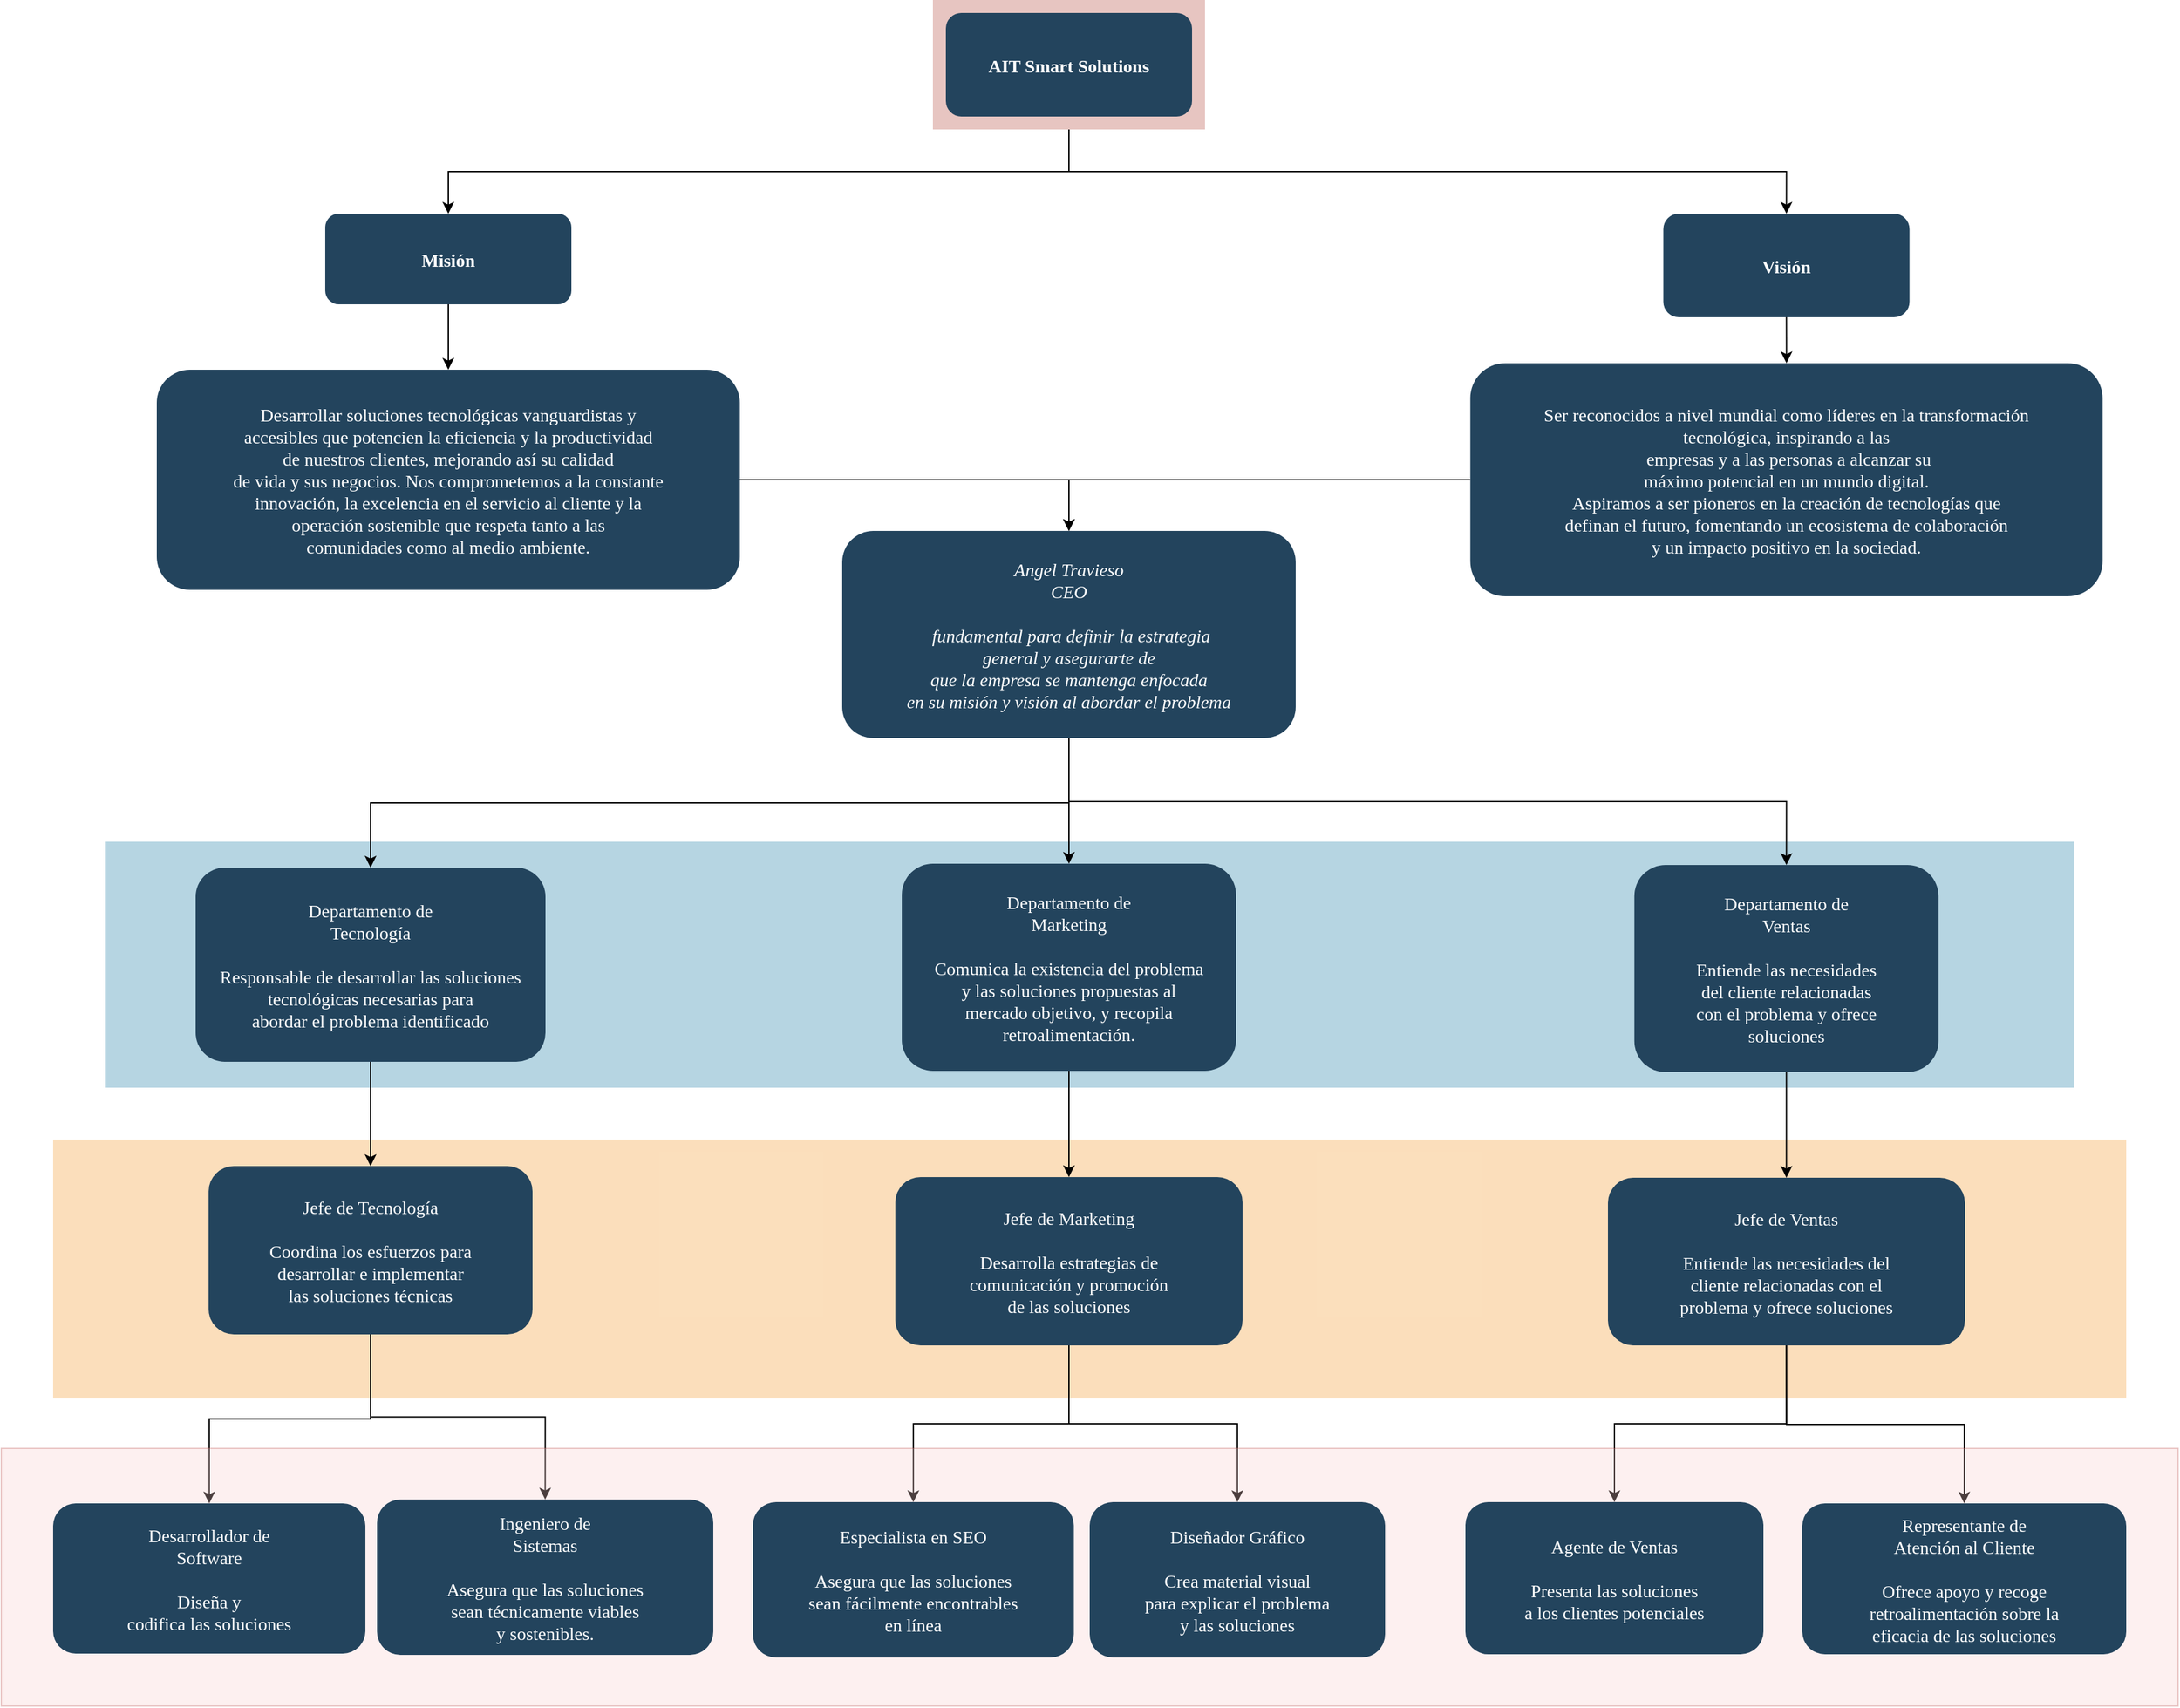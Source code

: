 <mxfile version="23.1.6" type="github">
  <diagram name="Page-1" id="2c0d36ab-eaac-3732-788b-9136903baeff">
    <mxGraphModel dx="4068.5" dy="2483.5" grid="1" gridSize="10" guides="1" tooltips="1" connect="1" arrows="1" fold="1" page="1" pageScale="1.5" pageWidth="1169" pageHeight="827" background="none" math="0" shadow="0">
      <root>
        <mxCell id="0" />
        <mxCell id="1" parent="0" />
        <mxCell id="zfufajYFIppckwWiI43T-167" style="edgeStyle=orthogonalEdgeStyle;rounded=0;orthogonalLoop=1;jettySize=auto;html=1;exitX=0.5;exitY=1;exitDx=0;exitDy=0;" edge="1" parent="1" source="123" target="zfufajYFIppckwWiI43T-127">
          <mxGeometry relative="1" as="geometry" />
        </mxCell>
        <mxCell id="zfufajYFIppckwWiI43T-190" style="edgeStyle=orthogonalEdgeStyle;rounded=0;orthogonalLoop=1;jettySize=auto;html=1;exitX=0.5;exitY=1;exitDx=0;exitDy=0;entryX=0.5;entryY=0;entryDx=0;entryDy=0;" edge="1" parent="1" source="123" target="zfufajYFIppckwWiI43T-128">
          <mxGeometry relative="1" as="geometry" />
        </mxCell>
        <mxCell id="123" value="" style="fillColor=#AE4132;strokeColor=none;opacity=30;" parent="1" vertex="1">
          <mxGeometry x="559" y="-280" width="210" height="100.0" as="geometry" />
        </mxCell>
        <mxCell id="122" value="" style="fillColor=#10739E;strokeColor=none;opacity=30;" parent="1" vertex="1">
          <mxGeometry x="-80" y="370" width="1520" height="190" as="geometry" />
        </mxCell>
        <mxCell id="117" value="" style="fillColor=#F2931E;strokeColor=none;opacity=30;" parent="1" vertex="1">
          <mxGeometry x="-120" y="600" width="1600" height="200" as="geometry" />
        </mxCell>
        <mxCell id="2" value="AIT Smart Solutions" style="rounded=1;fillColor=#23445D;gradientColor=none;strokeColor=none;fontColor=#FFFFFF;fontStyle=1;fontFamily=Tahoma;fontSize=14" parent="1" vertex="1">
          <mxGeometry x="569" y="-270" width="190" height="80" as="geometry" />
        </mxCell>
        <mxCell id="zfufajYFIppckwWiI43T-147" style="edgeStyle=orthogonalEdgeStyle;rounded=0;orthogonalLoop=1;jettySize=auto;html=1;exitX=0.5;exitY=1;exitDx=0;exitDy=0;entryX=0.5;entryY=0;entryDx=0;entryDy=0;" edge="1" parent="1" source="10" target="zfufajYFIppckwWiI43T-142">
          <mxGeometry relative="1" as="geometry" />
        </mxCell>
        <mxCell id="10" value="Departamento de&#xa;Ventas&#xa;&#xa;Entiende las necesidades&#xa;del cliente relacionadas&#xa;con el problema y ofrece &#xa;soluciones" style="rounded=1;fillColor=#23445D;gradientColor=none;strokeColor=none;fontColor=#FFFFFF;fontStyle=0;fontFamily=Tahoma;fontSize=14" parent="1" vertex="1">
          <mxGeometry x="1100.38" y="388" width="234.75" height="160" as="geometry" />
        </mxCell>
        <mxCell id="zfufajYFIppckwWiI43T-146" style="edgeStyle=orthogonalEdgeStyle;rounded=0;orthogonalLoop=1;jettySize=auto;html=1;exitX=0.5;exitY=1;exitDx=0;exitDy=0;entryX=0.5;entryY=0;entryDx=0;entryDy=0;" edge="1" parent="1" source="12" target="zfufajYFIppckwWiI43T-141">
          <mxGeometry relative="1" as="geometry" />
        </mxCell>
        <mxCell id="12" value="Departamento de&#xa;Marketing&#xa;&#xa;Comunica la existencia del problema &#xa;y las soluciones propuestas al &#xa;mercado objetivo, y recopila &#xa;retroalimentación." style="rounded=1;fillColor=#23445D;gradientColor=none;strokeColor=none;fontColor=#FFFFFF;fontStyle=0;fontFamily=Tahoma;fontSize=14" parent="1" vertex="1">
          <mxGeometry x="535" y="387" width="258" height="160" as="geometry" />
        </mxCell>
        <mxCell id="zfufajYFIppckwWiI43T-145" style="edgeStyle=orthogonalEdgeStyle;rounded=0;orthogonalLoop=1;jettySize=auto;html=1;exitX=0.5;exitY=1;exitDx=0;exitDy=0;" edge="1" parent="1" source="13" target="zfufajYFIppckwWiI43T-140">
          <mxGeometry relative="1" as="geometry" />
        </mxCell>
        <mxCell id="13" value="Departamento de &#xa;Tecnología&#xa;&#xa;Responsable de desarrollar las soluciones &#xa;tecnológicas necesarias para &#xa;abordar el problema identificado" style="rounded=1;fillColor=#23445D;gradientColor=none;strokeColor=none;fontColor=#FFFFFF;fontStyle=0;fontFamily=Tahoma;fontSize=14" parent="1" vertex="1">
          <mxGeometry x="-10" y="390" width="270" height="150" as="geometry" />
        </mxCell>
        <mxCell id="zfufajYFIppckwWiI43T-182" style="edgeStyle=orthogonalEdgeStyle;rounded=0;orthogonalLoop=1;jettySize=auto;html=1;exitX=0.5;exitY=1;exitDx=0;exitDy=0;entryX=0.5;entryY=0;entryDx=0;entryDy=0;" edge="1" parent="1" source="zfufajYFIppckwWiI43T-127" target="zfufajYFIppckwWiI43T-181">
          <mxGeometry relative="1" as="geometry" />
        </mxCell>
        <mxCell id="zfufajYFIppckwWiI43T-127" value="Misión" style="rounded=1;fillColor=#23445D;gradientColor=none;strokeColor=none;fontColor=#FFFFFF;fontStyle=1;fontFamily=Tahoma;fontSize=14" vertex="1" parent="1">
          <mxGeometry x="90" y="-115" width="190" height="70" as="geometry" />
        </mxCell>
        <mxCell id="zfufajYFIppckwWiI43T-191" style="edgeStyle=orthogonalEdgeStyle;rounded=0;orthogonalLoop=1;jettySize=auto;html=1;exitX=0.5;exitY=1;exitDx=0;exitDy=0;" edge="1" parent="1" source="zfufajYFIppckwWiI43T-128" target="zfufajYFIppckwWiI43T-183">
          <mxGeometry relative="1" as="geometry" />
        </mxCell>
        <mxCell id="zfufajYFIppckwWiI43T-128" value="Visión" style="rounded=1;fillColor=#23445D;gradientColor=none;strokeColor=none;fontColor=#FFFFFF;fontStyle=1;fontFamily=Tahoma;fontSize=14" vertex="1" parent="1">
          <mxGeometry x="1122.75" y="-115" width="190" height="80" as="geometry" />
        </mxCell>
        <mxCell id="zfufajYFIppckwWiI43T-136" style="edgeStyle=orthogonalEdgeStyle;rounded=0;orthogonalLoop=1;jettySize=auto;html=1;exitX=0.5;exitY=1;exitDx=0;exitDy=0;" edge="1" parent="1" source="zfufajYFIppckwWiI43T-132" target="12">
          <mxGeometry relative="1" as="geometry" />
        </mxCell>
        <mxCell id="zfufajYFIppckwWiI43T-176" style="edgeStyle=orthogonalEdgeStyle;rounded=0;orthogonalLoop=1;jettySize=auto;html=1;exitX=0.5;exitY=1;exitDx=0;exitDy=0;entryX=0.5;entryY=0;entryDx=0;entryDy=0;" edge="1" parent="1" source="zfufajYFIppckwWiI43T-132" target="13">
          <mxGeometry relative="1" as="geometry" />
        </mxCell>
        <mxCell id="zfufajYFIppckwWiI43T-177" style="edgeStyle=orthogonalEdgeStyle;rounded=0;orthogonalLoop=1;jettySize=auto;html=1;exitX=0.5;exitY=1;exitDx=0;exitDy=0;entryX=0.5;entryY=0;entryDx=0;entryDy=0;" edge="1" parent="1" source="zfufajYFIppckwWiI43T-132" target="10">
          <mxGeometry relative="1" as="geometry" />
        </mxCell>
        <mxCell id="zfufajYFIppckwWiI43T-132" value="Angel Travieso&#xa;CEO&#xa;&#xa; fundamental para definir la estrategia &#xa;general y asegurarte de &#xa;que la empresa se mantenga enfocada &#xa;en su misión y visión al abordar el problema" style="rounded=1;fillColor=#23445D;gradientColor=none;strokeColor=none;fontColor=#FFFFFF;fontStyle=2;fontFamily=Tahoma;fontSize=14" vertex="1" parent="1">
          <mxGeometry x="489" y="130" width="350" height="160" as="geometry" />
        </mxCell>
        <mxCell id="zfufajYFIppckwWiI43T-161" style="edgeStyle=orthogonalEdgeStyle;rounded=0;orthogonalLoop=1;jettySize=auto;html=1;exitX=0.5;exitY=1;exitDx=0;exitDy=0;" edge="1" parent="1" source="zfufajYFIppckwWiI43T-140" target="zfufajYFIppckwWiI43T-149">
          <mxGeometry relative="1" as="geometry" />
        </mxCell>
        <mxCell id="zfufajYFIppckwWiI43T-162" style="edgeStyle=orthogonalEdgeStyle;rounded=0;orthogonalLoop=1;jettySize=auto;html=1;exitX=0.5;exitY=1;exitDx=0;exitDy=0;entryX=0.5;entryY=0;entryDx=0;entryDy=0;" edge="1" parent="1" source="zfufajYFIppckwWiI43T-140" target="zfufajYFIppckwWiI43T-148">
          <mxGeometry relative="1" as="geometry" />
        </mxCell>
        <mxCell id="zfufajYFIppckwWiI43T-140" value="Jefe de Tecnología&#xa;&#xa;Coordina los esfuerzos para&#xa;desarrollar e implementar &#xa;las soluciones técnicas" style="rounded=1;fillColor=#23445D;gradientColor=none;strokeColor=none;fontColor=#FFFFFF;fontStyle=0;fontFamily=Tahoma;fontSize=14" vertex="1" parent="1">
          <mxGeometry y="620.5" width="250" height="130" as="geometry" />
        </mxCell>
        <mxCell id="zfufajYFIppckwWiI43T-163" style="edgeStyle=orthogonalEdgeStyle;rounded=0;orthogonalLoop=1;jettySize=auto;html=1;exitX=0.5;exitY=1;exitDx=0;exitDy=0;" edge="1" parent="1" source="zfufajYFIppckwWiI43T-141" target="zfufajYFIppckwWiI43T-150">
          <mxGeometry relative="1" as="geometry" />
        </mxCell>
        <mxCell id="zfufajYFIppckwWiI43T-174" style="edgeStyle=orthogonalEdgeStyle;rounded=0;orthogonalLoop=1;jettySize=auto;html=1;exitX=0.5;exitY=1;exitDx=0;exitDy=0;" edge="1" parent="1" source="zfufajYFIppckwWiI43T-141" target="zfufajYFIppckwWiI43T-151">
          <mxGeometry relative="1" as="geometry" />
        </mxCell>
        <mxCell id="zfufajYFIppckwWiI43T-141" value="Jefe de Marketing&#xa;&#xa;Desarrolla estrategias de &#xa;comunicación y promoción&#xa;de las soluciones" style="rounded=1;fillColor=#23445D;gradientColor=none;strokeColor=none;fontColor=#FFFFFF;fontStyle=0;fontFamily=Tahoma;fontSize=14" vertex="1" parent="1">
          <mxGeometry x="530" y="629" width="268" height="130" as="geometry" />
        </mxCell>
        <mxCell id="zfufajYFIppckwWiI43T-165" style="edgeStyle=orthogonalEdgeStyle;rounded=0;orthogonalLoop=1;jettySize=auto;html=1;exitX=0.5;exitY=1;exitDx=0;exitDy=0;" edge="1" parent="1" source="zfufajYFIppckwWiI43T-142" target="zfufajYFIppckwWiI43T-153">
          <mxGeometry relative="1" as="geometry" />
        </mxCell>
        <mxCell id="zfufajYFIppckwWiI43T-166" style="edgeStyle=orthogonalEdgeStyle;rounded=0;orthogonalLoop=1;jettySize=auto;html=1;exitX=0.5;exitY=1;exitDx=0;exitDy=0;entryX=0.5;entryY=0;entryDx=0;entryDy=0;" edge="1" parent="1" source="zfufajYFIppckwWiI43T-142" target="zfufajYFIppckwWiI43T-154">
          <mxGeometry relative="1" as="geometry" />
        </mxCell>
        <mxCell id="zfufajYFIppckwWiI43T-142" value="Jefe de Ventas&#xa;&#xa;Entiende las necesidades del &#xa;cliente relacionadas con el&#xa;problema y ofrece soluciones" style="rounded=1;fillColor=#23445D;gradientColor=none;strokeColor=none;fontColor=#FFFFFF;fontStyle=0;fontFamily=Tahoma;fontSize=14" vertex="1" parent="1">
          <mxGeometry x="1080" y="629.5" width="275.5" height="129.5" as="geometry" />
        </mxCell>
        <mxCell id="zfufajYFIppckwWiI43T-144" value="" style="fillColor=#f8cecc;strokeColor=#b85450;opacity=30;" vertex="1" parent="1">
          <mxGeometry x="-160" y="838.5" width="1680" height="199" as="geometry" />
        </mxCell>
        <mxCell id="zfufajYFIppckwWiI43T-148" value="Ingeniero de&#xa;Sistemas&#xa;&#xa;Asegura que las soluciones&#xa;sean técnicamente viables&#xa;y sostenibles." style="rounded=1;fillColor=#23445D;gradientColor=none;strokeColor=none;fontColor=#FFFFFF;fontStyle=0;fontFamily=Tahoma;fontSize=14" vertex="1" parent="1">
          <mxGeometry x="130" y="878" width="259.5" height="120" as="geometry" />
        </mxCell>
        <mxCell id="zfufajYFIppckwWiI43T-149" value="Desarrollador de&#xa;Software&#xa;&#xa;Diseña y&#xa;codifica las soluciones" style="rounded=1;fillColor=#23445D;gradientColor=none;strokeColor=none;fontColor=#FFFFFF;fontStyle=0;fontFamily=Tahoma;fontSize=14" vertex="1" parent="1">
          <mxGeometry x="-120" y="881" width="241" height="116" as="geometry" />
        </mxCell>
        <mxCell id="zfufajYFIppckwWiI43T-150" value="Especialista en SEO&#xa;&#xa;Asegura que las soluciones&#xa;sean fácilmente encontrables&#xa;en línea" style="rounded=1;fillColor=#23445D;gradientColor=none;strokeColor=none;fontColor=#FFFFFF;fontStyle=0;fontFamily=Tahoma;fontSize=14" vertex="1" parent="1">
          <mxGeometry x="420" y="880" width="247.75" height="120" as="geometry" />
        </mxCell>
        <mxCell id="zfufajYFIppckwWiI43T-151" value="Diseñador Gráfico&#xa;&#xa;Crea material visual&#xa;para explicar el problema &#xa;y las soluciones" style="rounded=1;fillColor=#23445D;gradientColor=none;strokeColor=none;fontColor=#FFFFFF;fontStyle=0;fontFamily=Tahoma;fontSize=14" vertex="1" parent="1">
          <mxGeometry x="680" y="880" width="228" height="120" as="geometry" />
        </mxCell>
        <mxCell id="zfufajYFIppckwWiI43T-153" value="Agente de Ventas&#xa;&#xa;Presenta las soluciones&#xa;a los clientes potenciales" style="rounded=1;fillColor=#23445D;gradientColor=none;strokeColor=none;fontColor=#FFFFFF;fontStyle=0;fontFamily=Tahoma;fontSize=14" vertex="1" parent="1">
          <mxGeometry x="970" y="880" width="230" height="117.5" as="geometry" />
        </mxCell>
        <mxCell id="zfufajYFIppckwWiI43T-154" value="Representante de&#xa;Atención al Cliente&#xa;&#xa;Ofrece apoyo y recoge &#xa;retroalimentación sobre la &#xa;eficacia de las soluciones" style="rounded=1;fillColor=#23445D;gradientColor=none;strokeColor=none;fontColor=#FFFFFF;fontStyle=0;fontFamily=Tahoma;fontSize=14" vertex="1" parent="1">
          <mxGeometry x="1230" y="881" width="250" height="116.5" as="geometry" />
        </mxCell>
        <mxCell id="zfufajYFIppckwWiI43T-185" style="edgeStyle=orthogonalEdgeStyle;rounded=0;orthogonalLoop=1;jettySize=auto;html=1;exitX=1;exitY=0.5;exitDx=0;exitDy=0;entryX=0.5;entryY=0;entryDx=0;entryDy=0;" edge="1" parent="1" source="zfufajYFIppckwWiI43T-181" target="zfufajYFIppckwWiI43T-132">
          <mxGeometry relative="1" as="geometry" />
        </mxCell>
        <mxCell id="zfufajYFIppckwWiI43T-181" value="Desarrollar soluciones tecnológicas vanguardistas y &#xa;accesibles que potencien la eficiencia y la productividad&#xa;de nuestros clientes, mejorando así su calidad&#xa;de vida y sus negocios. Nos comprometemos a la constante&#xa;innovación, la excelencia en el servicio al cliente y la&#xa;operación sostenible que respeta tanto a las&#xa;comunidades como al medio ambiente." style="rounded=1;fillColor=#23445D;gradientColor=none;strokeColor=none;fontColor=#FFFFFF;fontStyle=0;fontFamily=Tahoma;fontSize=14" vertex="1" parent="1">
          <mxGeometry x="-40" y="5.5" width="450" height="170" as="geometry" />
        </mxCell>
        <mxCell id="zfufajYFIppckwWiI43T-186" style="edgeStyle=orthogonalEdgeStyle;rounded=0;orthogonalLoop=1;jettySize=auto;html=1;exitX=0;exitY=0.5;exitDx=0;exitDy=0;entryX=0.5;entryY=0;entryDx=0;entryDy=0;" edge="1" parent="1" source="zfufajYFIppckwWiI43T-183" target="zfufajYFIppckwWiI43T-132">
          <mxGeometry relative="1" as="geometry" />
        </mxCell>
        <mxCell id="zfufajYFIppckwWiI43T-183" value="Ser reconocidos a nivel mundial como líderes en la transformación &#xa;tecnológica, inspirando a las&#xa; empresas y a las personas a alcanzar su&#xa;máximo potencial en un mundo digital.&#xa;Aspiramos a ser pioneros en la creación de tecnologías que&#xa;definan el futuro, fomentando un ecosistema de colaboración&#xa;y un impacto positivo en la sociedad." style="rounded=1;fillColor=#23445D;gradientColor=none;strokeColor=none;fontColor=#FFFFFF;fontStyle=0;fontFamily=Tahoma;fontSize=14" vertex="1" parent="1">
          <mxGeometry x="973.75" y="0.5" width="488" height="180" as="geometry" />
        </mxCell>
      </root>
    </mxGraphModel>
  </diagram>
</mxfile>
